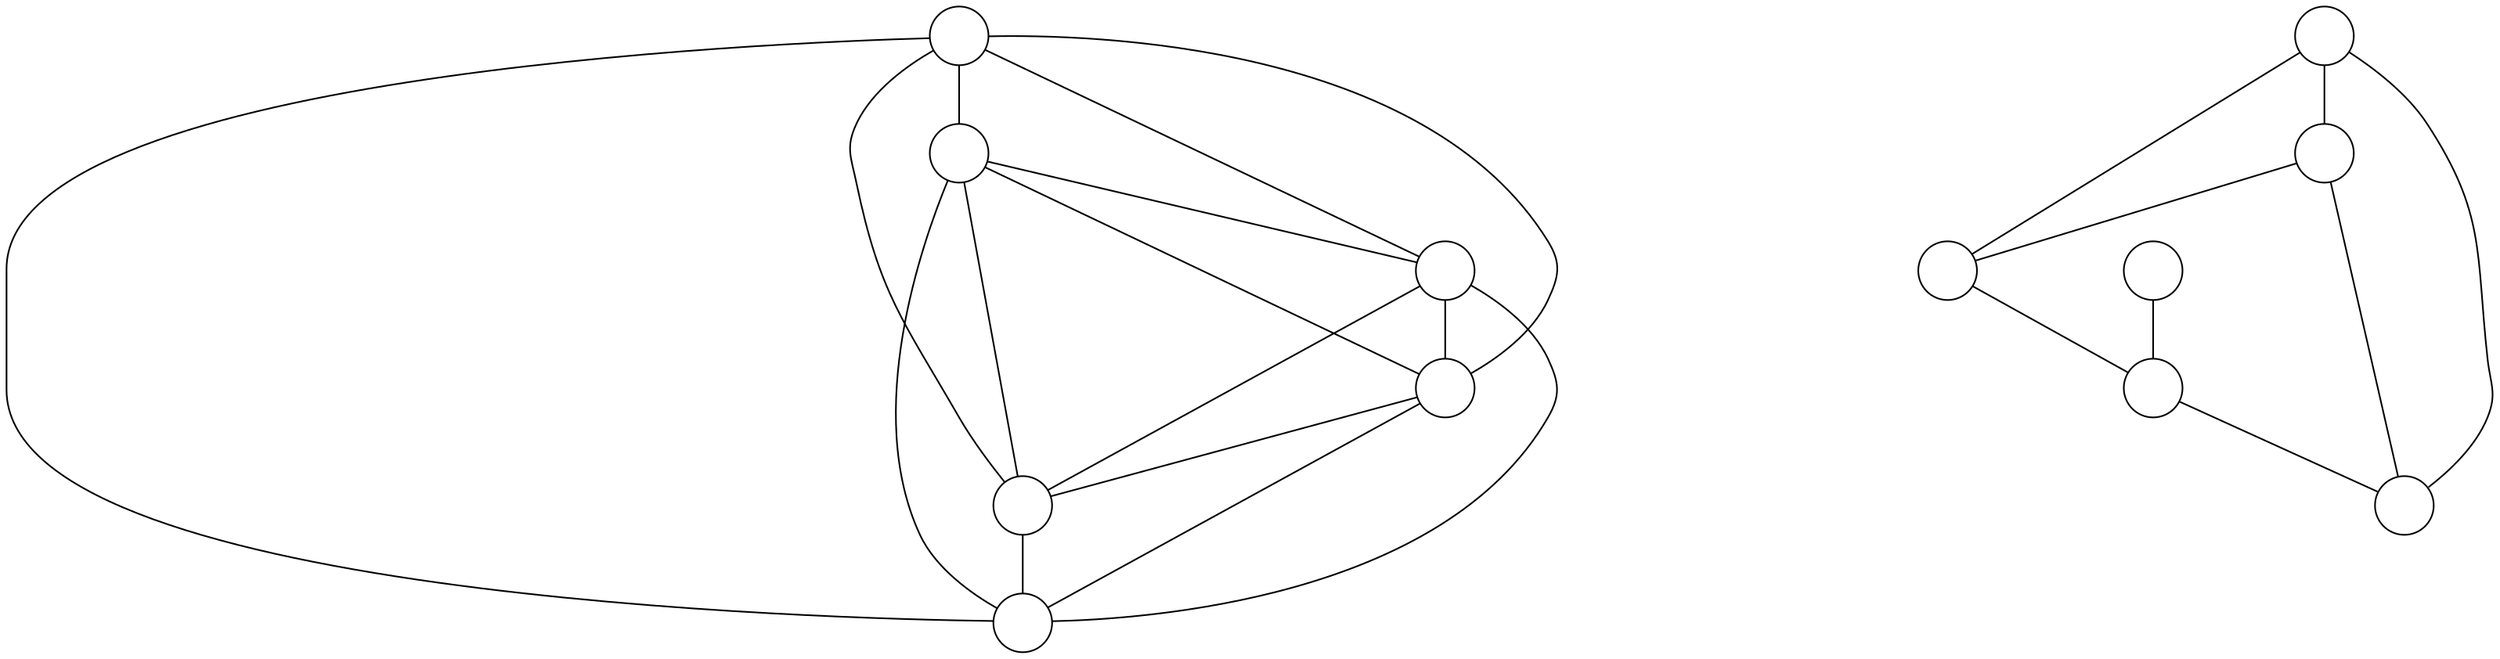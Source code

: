 graph density {
  nodesep=1.25;

  a [ label="",fontsize=6,width=.5,fixedsize=true ];
  b [ label="",fontsize=6,width=.5,fixedsize=true ];
  c [ label="",fontsize=6,width=.5,fixedsize=true ];
  d [ label="",fontsize=6,width=.5,fixedsize=true ];
  e [ label="",fontsize=6,width=.5,fixedsize=true ];
  f [ label="",fontsize=6,width=.5,fixedsize=true ];

  a -- b;
  a -- c;
  a -- d;
  a -- e;
  a -- f;
  b -- c;
  b -- d;
  b -- e;
  b -- f
  c -- d;
  c -- e;
  c -- f;
  d -- e;
  d -- f;
  e -- f;

  g [ label="",fontsize=6,width=.5,fixedsize=true ];
  h [ label="",fontsize=6,width=.5,fixedsize=true ];
  i [ label="",fontsize=6,width=.5,fixedsize=true ];
  j [ label="",fontsize=6,width=.5,fixedsize=true ];
  k [ label="",fontsize=6,width=.5,fixedsize=true ];
  l [ label="",fontsize=6,width=.5,fixedsize=true ];

  g -- h;
  g -- j;
  g -- l;
  h -- j;
  h -- l
  i -- k;
  j -- k;
  k -- l;

}
